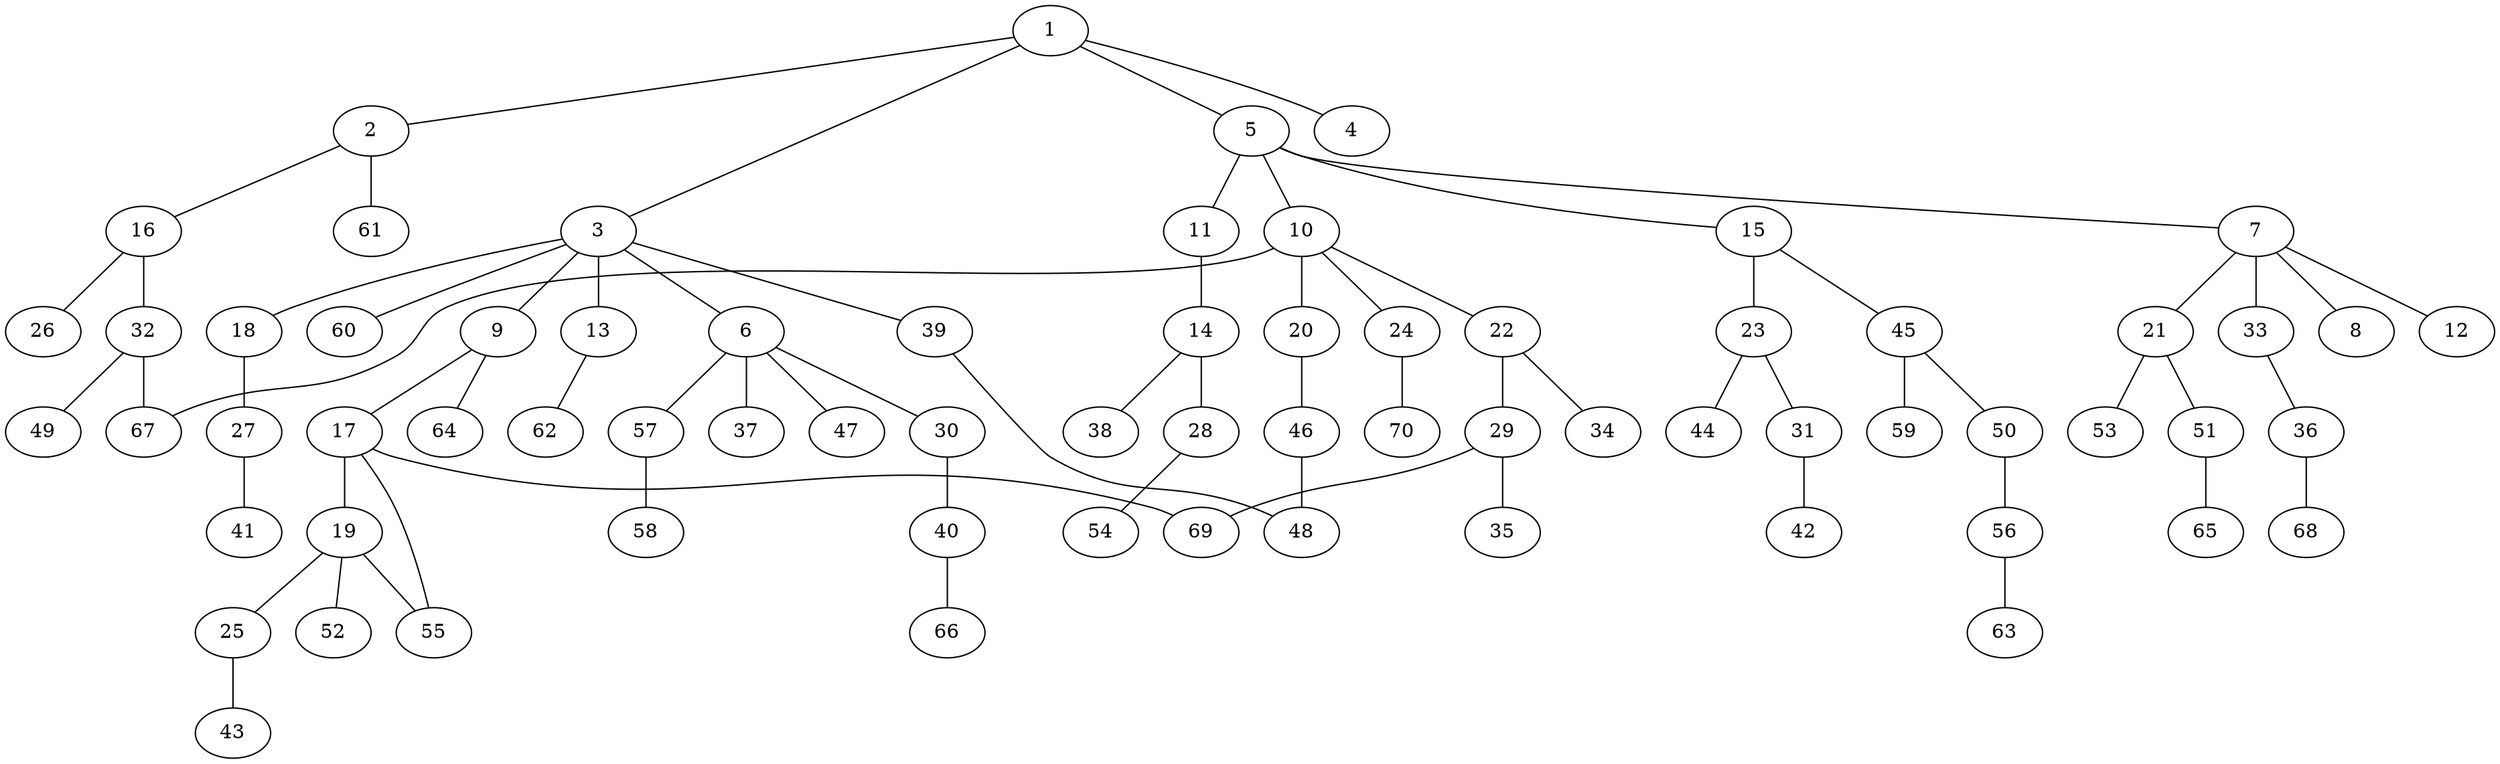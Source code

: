 graph graphname {1--2
1--3
1--4
1--5
2--16
2--61
3--6
3--9
3--13
3--18
3--39
3--60
5--7
5--10
5--11
5--15
6--30
6--37
6--47
6--57
7--8
7--12
7--21
7--33
9--17
9--64
10--20
10--22
10--24
10--67
11--14
13--62
14--28
14--38
15--23
15--45
16--26
16--32
17--19
17--55
17--69
18--27
19--25
19--52
19--55
20--46
21--51
21--53
22--29
22--34
23--31
23--44
24--70
25--43
27--41
28--54
29--35
29--69
30--40
31--42
32--49
32--67
33--36
36--68
39--48
40--66
45--50
45--59
46--48
50--56
51--65
56--63
57--58
}